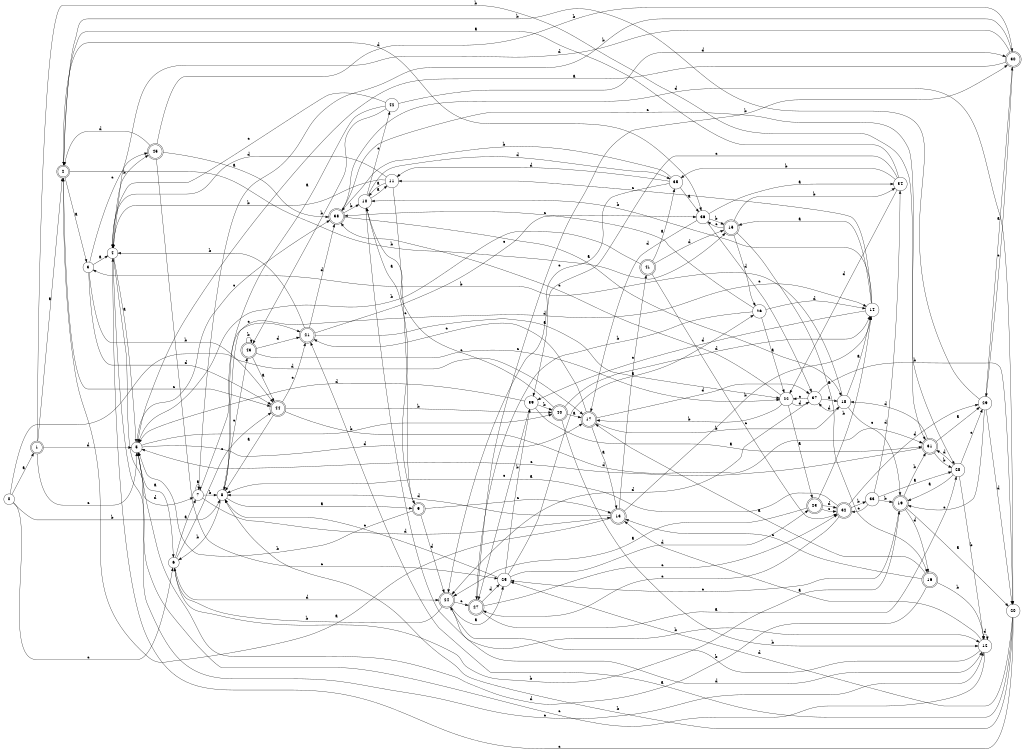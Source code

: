 digraph n37_3 {
__start0 [label="" shape="none"];

rankdir=LR;
size="8,5";

s0 [style="filled", color="black", fillcolor="white" shape="circle", label="0"];
s1 [style="rounded,filled", color="black", fillcolor="white" shape="doublecircle", label="1"];
s2 [style="rounded,filled", color="black", fillcolor="white" shape="doublecircle", label="2"];
s3 [style="filled", color="black", fillcolor="white" shape="circle", label="3"];
s4 [style="filled", color="black", fillcolor="white" shape="circle", label="4"];
s5 [style="filled", color="black", fillcolor="white" shape="circle", label="5"];
s6 [style="filled", color="black", fillcolor="white" shape="circle", label="6"];
s7 [style="filled", color="black", fillcolor="white" shape="circle", label="7"];
s8 [style="filled", color="black", fillcolor="white" shape="circle", label="8"];
s9 [style="rounded,filled", color="black", fillcolor="white" shape="doublecircle", label="9"];
s10 [style="filled", color="black", fillcolor="white" shape="circle", label="10"];
s11 [style="filled", color="black", fillcolor="white" shape="circle", label="11"];
s12 [style="filled", color="black", fillcolor="white" shape="circle", label="12"];
s13 [style="rounded,filled", color="black", fillcolor="white" shape="doublecircle", label="13"];
s14 [style="filled", color="black", fillcolor="white" shape="circle", label="14"];
s15 [style="rounded,filled", color="black", fillcolor="white" shape="doublecircle", label="15"];
s16 [style="rounded,filled", color="black", fillcolor="white" shape="doublecircle", label="16"];
s17 [style="rounded,filled", color="black", fillcolor="white" shape="doublecircle", label="17"];
s18 [style="filled", color="black", fillcolor="white" shape="circle", label="18"];
s19 [style="rounded,filled", color="black", fillcolor="white" shape="doublecircle", label="19"];
s20 [style="filled", color="black", fillcolor="white" shape="circle", label="20"];
s21 [style="rounded,filled", color="black", fillcolor="white" shape="doublecircle", label="21"];
s22 [style="filled", color="black", fillcolor="white" shape="circle", label="22"];
s23 [style="rounded,filled", color="black", fillcolor="white" shape="doublecircle", label="23"];
s24 [style="rounded,filled", color="black", fillcolor="white" shape="doublecircle", label="24"];
s25 [style="filled", color="black", fillcolor="white" shape="circle", label="25"];
s26 [style="filled", color="black", fillcolor="white" shape="circle", label="26"];
s27 [style="rounded,filled", color="black", fillcolor="white" shape="doublecircle", label="27"];
s28 [style="filled", color="black", fillcolor="white" shape="circle", label="28"];
s29 [style="filled", color="black", fillcolor="white" shape="circle", label="29"];
s30 [style="rounded,filled", color="black", fillcolor="white" shape="doublecircle", label="30"];
s31 [style="rounded,filled", color="black", fillcolor="white" shape="doublecircle", label="31"];
s32 [style="rounded,filled", color="black", fillcolor="white" shape="doublecircle", label="32"];
s33 [style="filled", color="black", fillcolor="white" shape="circle", label="33"];
s34 [style="filled", color="black", fillcolor="white" shape="circle", label="34"];
s35 [style="filled", color="black", fillcolor="white" shape="circle", label="35"];
s36 [style="filled", color="black", fillcolor="white" shape="circle", label="36"];
s37 [style="filled", color="black", fillcolor="white" shape="circle", label="37"];
s38 [style="rounded,filled", color="black", fillcolor="white" shape="doublecircle", label="38"];
s39 [style="filled", color="black", fillcolor="white" shape="circle", label="39"];
s40 [style="rounded,filled", color="black", fillcolor="white" shape="doublecircle", label="40"];
s41 [style="rounded,filled", color="black", fillcolor="white" shape="doublecircle", label="41"];
s42 [style="filled", color="black", fillcolor="white" shape="circle", label="42"];
s43 [style="rounded,filled", color="black", fillcolor="white" shape="doublecircle", label="43"];
s44 [style="rounded,filled", color="black", fillcolor="white" shape="doublecircle", label="44"];
s45 [style="rounded,filled", color="black", fillcolor="white" shape="doublecircle", label="45"];
s0 -> s1 [label="a"];
s0 -> s8 [label="b"];
s0 -> s6 [label="c"];
s0 -> s17 [label="d"];
s1 -> s2 [label="a"];
s1 -> s31 [label="b"];
s1 -> s5 [label="c"];
s1 -> s5 [label="d"];
s2 -> s3 [label="a"];
s2 -> s15 [label="b"];
s2 -> s44 [label="c"];
s2 -> s36 [label="d"];
s3 -> s4 [label="a"];
s3 -> s44 [label="b"];
s3 -> s45 [label="c"];
s3 -> s44 [label="d"];
s4 -> s5 [label="a"];
s4 -> s45 [label="b"];
s4 -> s12 [label="c"];
s4 -> s7 [label="d"];
s5 -> s6 [label="a"];
s5 -> s40 [label="b"];
s5 -> s38 [label="c"];
s5 -> s17 [label="d"];
s6 -> s7 [label="a"];
s6 -> s19 [label="b"];
s6 -> s44 [label="c"];
s6 -> s24 [label="d"];
s7 -> s7 [label="a"];
s7 -> s8 [label="b"];
s7 -> s21 [label="c"];
s7 -> s13 [label="d"];
s8 -> s9 [label="a"];
s8 -> s6 [label="b"];
s8 -> s43 [label="c"];
s8 -> s14 [label="d"];
s9 -> s10 [label="a"];
s9 -> s5 [label="b"];
s9 -> s13 [label="c"];
s9 -> s24 [label="d"];
s10 -> s11 [label="a"];
s10 -> s12 [label="b"];
s10 -> s42 [label="c"];
s10 -> s35 [label="d"];
s11 -> s10 [label="a"];
s11 -> s4 [label="b"];
s11 -> s9 [label="c"];
s11 -> s4 [label="d"];
s12 -> s13 [label="a"];
s12 -> s24 [label="b"];
s12 -> s5 [label="c"];
s12 -> s12 [label="d"];
s13 -> s2 [label="a"];
s13 -> s14 [label="b"];
s13 -> s41 [label="c"];
s13 -> s8 [label="d"];
s14 -> s15 [label="a"];
s14 -> s10 [label="b"];
s14 -> s11 [label="c"];
s14 -> s39 [label="d"];
s15 -> s16 [label="a"];
s15 -> s34 [label="b"];
s15 -> s36 [label="c"];
s15 -> s26 [label="d"];
s16 -> s17 [label="a"];
s16 -> s12 [label="b"];
s16 -> s13 [label="c"];
s16 -> s5 [label="d"];
s17 -> s13 [label="a"];
s17 -> s18 [label="b"];
s17 -> s21 [label="c"];
s17 -> s37 [label="d"];
s18 -> s14 [label="a"];
s18 -> s3 [label="b"];
s18 -> s19 [label="c"];
s18 -> s37 [label="d"];
s19 -> s20 [label="a"];
s19 -> s31 [label="b"];
s19 -> s25 [label="c"];
s19 -> s16 [label="d"];
s20 -> s21 [label="a"];
s20 -> s8 [label="b"];
s20 -> s4 [label="c"];
s20 -> s25 [label="d"];
s21 -> s22 [label="a"];
s21 -> s4 [label="b"];
s21 -> s36 [label="c"];
s21 -> s38 [label="d"];
s22 -> s23 [label="a"];
s22 -> s17 [label="b"];
s22 -> s38 [label="c"];
s22 -> s37 [label="d"];
s23 -> s24 [label="a"];
s23 -> s14 [label="b"];
s23 -> s32 [label="c"];
s23 -> s32 [label="d"];
s24 -> s25 [label="a"];
s24 -> s6 [label="b"];
s24 -> s27 [label="c"];
s24 -> s12 [label="d"];
s25 -> s26 [label="a"];
s25 -> s39 [label="b"];
s25 -> s8 [label="c"];
s25 -> s23 [label="d"];
s26 -> s22 [label="a"];
s26 -> s27 [label="b"];
s26 -> s38 [label="c"];
s26 -> s14 [label="d"];
s27 -> s28 [label="a"];
s27 -> s30 [label="b"];
s27 -> s32 [label="c"];
s27 -> s25 [label="d"];
s28 -> s19 [label="a"];
s28 -> s12 [label="b"];
s28 -> s29 [label="c"];
s28 -> s31 [label="d"];
s29 -> s30 [label="a"];
s29 -> s2 [label="b"];
s29 -> s19 [label="c"];
s29 -> s20 [label="d"];
s30 -> s5 [label="a"];
s30 -> s7 [label="b"];
s30 -> s29 [label="c"];
s30 -> s4 [label="d"];
s31 -> s29 [label="a"];
s31 -> s28 [label="b"];
s31 -> s5 [label="c"];
s31 -> s18 [label="d"];
s32 -> s8 [label="a"];
s32 -> s33 [label="b"];
s32 -> s27 [label="c"];
s32 -> s29 [label="d"];
s33 -> s28 [label="a"];
s33 -> s19 [label="b"];
s33 -> s32 [label="c"];
s33 -> s34 [label="d"];
s34 -> s2 [label="a"];
s34 -> s35 [label="b"];
s34 -> s39 [label="c"];
s34 -> s22 [label="d"];
s35 -> s36 [label="a"];
s35 -> s38 [label="b"];
s35 -> s24 [label="c"];
s35 -> s11 [label="d"];
s36 -> s34 [label="a"];
s36 -> s15 [label="b"];
s36 -> s37 [label="c"];
s36 -> s17 [label="d"];
s37 -> s18 [label="a"];
s37 -> s20 [label="b"];
s37 -> s22 [label="c"];
s37 -> s24 [label="d"];
s38 -> s18 [label="a"];
s38 -> s10 [label="b"];
s38 -> s28 [label="c"];
s38 -> s20 [label="d"];
s39 -> s31 [label="a"];
s39 -> s40 [label="b"];
s39 -> s27 [label="c"];
s39 -> s5 [label="d"];
s40 -> s17 [label="a"];
s40 -> s12 [label="b"];
s40 -> s10 [label="c"];
s40 -> s14 [label="d"];
s41 -> s35 [label="a"];
s41 -> s5 [label="b"];
s41 -> s32 [label="c"];
s41 -> s15 [label="d"];
s42 -> s8 [label="a"];
s42 -> s43 [label="b"];
s42 -> s4 [label="c"];
s42 -> s30 [label="d"];
s43 -> s44 [label="a"];
s43 -> s43 [label="b"];
s43 -> s22 [label="c"];
s43 -> s21 [label="d"];
s44 -> s8 [label="a"];
s44 -> s40 [label="b"];
s44 -> s21 [label="c"];
s44 -> s31 [label="d"];
s45 -> s38 [label="a"];
s45 -> s30 [label="b"];
s45 -> s25 [label="c"];
s45 -> s2 [label="d"];

}